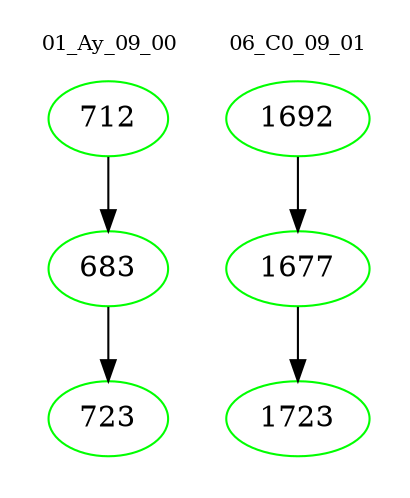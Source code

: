 digraph{
subgraph cluster_0 {
color = white
label = "01_Ay_09_00";
fontsize=10;
T0_712 [label="712", color="green"]
T0_712 -> T0_683 [color="black"]
T0_683 [label="683", color="green"]
T0_683 -> T0_723 [color="black"]
T0_723 [label="723", color="green"]
}
subgraph cluster_1 {
color = white
label = "06_C0_09_01";
fontsize=10;
T1_1692 [label="1692", color="green"]
T1_1692 -> T1_1677 [color="black"]
T1_1677 [label="1677", color="green"]
T1_1677 -> T1_1723 [color="black"]
T1_1723 [label="1723", color="green"]
}
}
